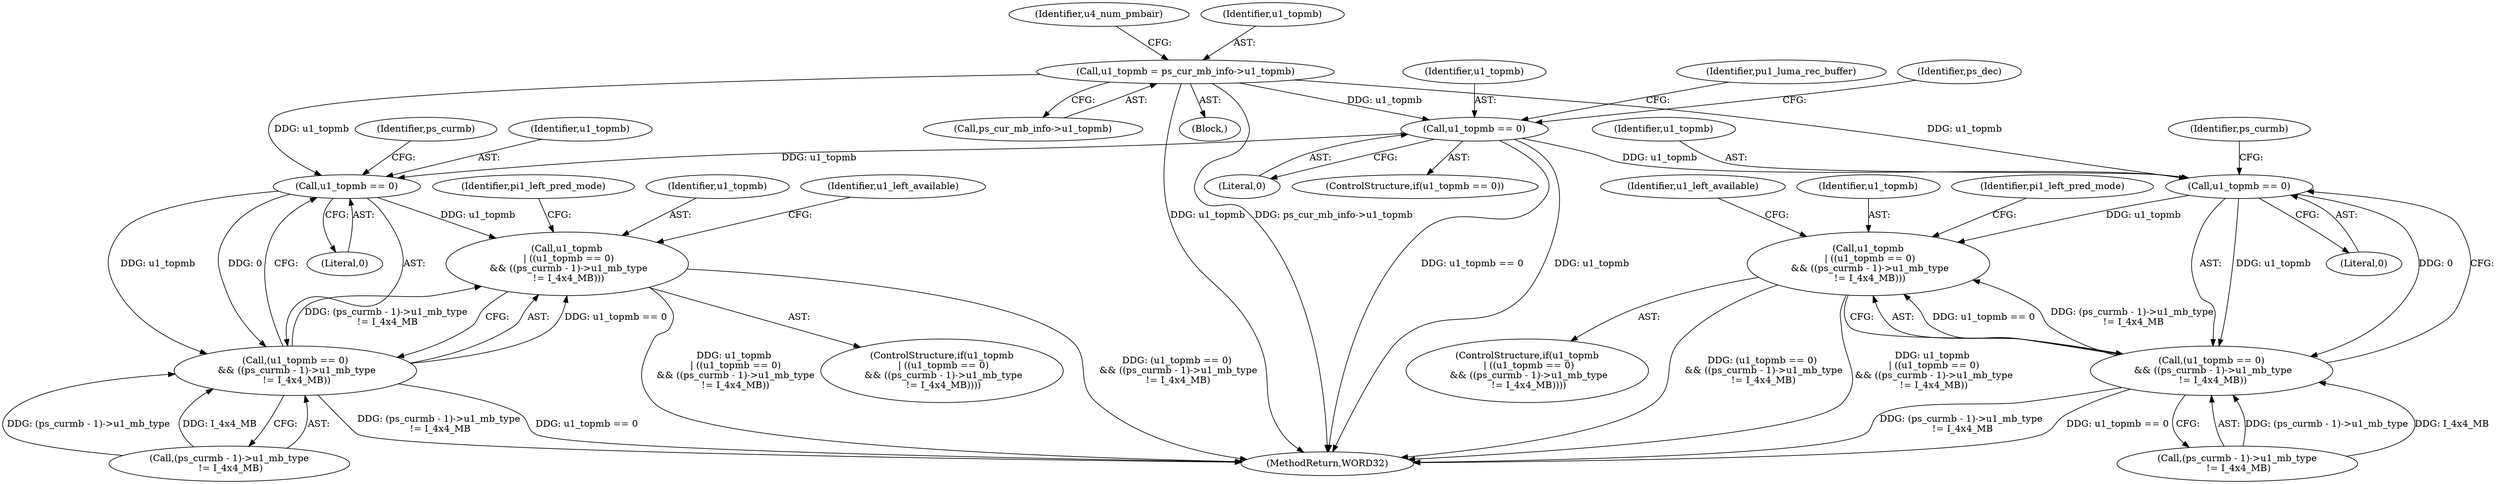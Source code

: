 digraph "0_Android_a583270e1c96d307469c83dc42bd3c5f1b9ef63f@pointer" {
"1000356" [label="(Call,u1_topmb = ps_cur_mb_info->u1_topmb)"];
"1000586" [label="(Call,u1_topmb == 0)"];
"1001175" [label="(Call,u1_topmb == 0)"];
"1001172" [label="(Call,u1_topmb\n | ((u1_topmb == 0)\n && ((ps_curmb - 1)->u1_mb_type\n != I_4x4_MB)))"];
"1001174" [label="(Call,(u1_topmb == 0)\n && ((ps_curmb - 1)->u1_mb_type\n != I_4x4_MB))"];
"1001998" [label="(Call,u1_topmb == 0)"];
"1001995" [label="(Call,u1_topmb\n | ((u1_topmb == 0)\n && ((ps_curmb - 1)->u1_mb_type\n != I_4x4_MB)))"];
"1001997" [label="(Call,(u1_topmb == 0)\n && ((ps_curmb - 1)->u1_mb_type\n != I_4x4_MB))"];
"1001997" [label="(Call,(u1_topmb == 0)\n && ((ps_curmb - 1)->u1_mb_type\n != I_4x4_MB))"];
"1003254" [label="(MethodReturn,WORD32)"];
"1000587" [label="(Identifier,u1_topmb)"];
"1001171" [label="(ControlStructure,if(u1_topmb\n | ((u1_topmb == 0)\n && ((ps_curmb - 1)->u1_mb_type\n != I_4x4_MB))))"];
"1002004" [label="(Identifier,ps_curmb)"];
"1000362" [label="(Identifier,u4_num_pmbair)"];
"1001999" [label="(Identifier,u1_topmb)"];
"1002010" [label="(Identifier,u1_left_available)"];
"1001174" [label="(Call,(u1_topmb == 0)\n && ((ps_curmb - 1)->u1_mb_type\n != I_4x4_MB))"];
"1000588" [label="(Literal,0)"];
"1001173" [label="(Identifier,u1_topmb)"];
"1001996" [label="(Identifier,u1_topmb)"];
"1001187" [label="(Identifier,u1_left_available)"];
"1000357" [label="(Identifier,u1_topmb)"];
"1001175" [label="(Call,u1_topmb == 0)"];
"1001177" [label="(Literal,0)"];
"1001181" [label="(Identifier,ps_curmb)"];
"1001994" [label="(ControlStructure,if(u1_topmb\n | ((u1_topmb == 0)\n && ((ps_curmb - 1)->u1_mb_type\n != I_4x4_MB))))"];
"1000358" [label="(Call,ps_cur_mb_info->u1_topmb)"];
"1000243" [label="(Block,)"];
"1000591" [label="(Identifier,pu1_luma_rec_buffer)"];
"1001351" [label="(Identifier,pi1_left_pred_mode)"];
"1000356" [label="(Call,u1_topmb = ps_cur_mb_info->u1_topmb)"];
"1001172" [label="(Call,u1_topmb\n | ((u1_topmb == 0)\n && ((ps_curmb - 1)->u1_mb_type\n != I_4x4_MB)))"];
"1000586" [label="(Call,u1_topmb == 0)"];
"1002000" [label="(Literal,0)"];
"1000585" [label="(ControlStructure,if(u1_topmb == 0))"];
"1000623" [label="(Identifier,ps_dec)"];
"1001176" [label="(Identifier,u1_topmb)"];
"1002180" [label="(Identifier,pi1_left_pred_mode)"];
"1001998" [label="(Call,u1_topmb == 0)"];
"1001178" [label="(Call,(ps_curmb - 1)->u1_mb_type\n != I_4x4_MB)"];
"1001995" [label="(Call,u1_topmb\n | ((u1_topmb == 0)\n && ((ps_curmb - 1)->u1_mb_type\n != I_4x4_MB)))"];
"1002001" [label="(Call,(ps_curmb - 1)->u1_mb_type\n != I_4x4_MB)"];
"1000356" -> "1000243"  [label="AST: "];
"1000356" -> "1000358"  [label="CFG: "];
"1000357" -> "1000356"  [label="AST: "];
"1000358" -> "1000356"  [label="AST: "];
"1000362" -> "1000356"  [label="CFG: "];
"1000356" -> "1003254"  [label="DDG: u1_topmb"];
"1000356" -> "1003254"  [label="DDG: ps_cur_mb_info->u1_topmb"];
"1000356" -> "1000586"  [label="DDG: u1_topmb"];
"1000356" -> "1001175"  [label="DDG: u1_topmb"];
"1000356" -> "1001998"  [label="DDG: u1_topmb"];
"1000586" -> "1000585"  [label="AST: "];
"1000586" -> "1000588"  [label="CFG: "];
"1000587" -> "1000586"  [label="AST: "];
"1000588" -> "1000586"  [label="AST: "];
"1000591" -> "1000586"  [label="CFG: "];
"1000623" -> "1000586"  [label="CFG: "];
"1000586" -> "1003254"  [label="DDG: u1_topmb == 0"];
"1000586" -> "1003254"  [label="DDG: u1_topmb"];
"1000586" -> "1001175"  [label="DDG: u1_topmb"];
"1000586" -> "1001998"  [label="DDG: u1_topmb"];
"1001175" -> "1001174"  [label="AST: "];
"1001175" -> "1001177"  [label="CFG: "];
"1001176" -> "1001175"  [label="AST: "];
"1001177" -> "1001175"  [label="AST: "];
"1001181" -> "1001175"  [label="CFG: "];
"1001174" -> "1001175"  [label="CFG: "];
"1001175" -> "1001172"  [label="DDG: u1_topmb"];
"1001175" -> "1001174"  [label="DDG: u1_topmb"];
"1001175" -> "1001174"  [label="DDG: 0"];
"1001172" -> "1001171"  [label="AST: "];
"1001172" -> "1001174"  [label="CFG: "];
"1001173" -> "1001172"  [label="AST: "];
"1001174" -> "1001172"  [label="AST: "];
"1001187" -> "1001172"  [label="CFG: "];
"1001351" -> "1001172"  [label="CFG: "];
"1001172" -> "1003254"  [label="DDG: u1_topmb\n | ((u1_topmb == 0)\n && ((ps_curmb - 1)->u1_mb_type\n != I_4x4_MB))"];
"1001172" -> "1003254"  [label="DDG: (u1_topmb == 0)\n && ((ps_curmb - 1)->u1_mb_type\n != I_4x4_MB)"];
"1001174" -> "1001172"  [label="DDG: u1_topmb == 0"];
"1001174" -> "1001172"  [label="DDG: (ps_curmb - 1)->u1_mb_type\n != I_4x4_MB"];
"1001174" -> "1001178"  [label="CFG: "];
"1001178" -> "1001174"  [label="AST: "];
"1001174" -> "1003254"  [label="DDG: (ps_curmb - 1)->u1_mb_type\n != I_4x4_MB"];
"1001174" -> "1003254"  [label="DDG: u1_topmb == 0"];
"1001178" -> "1001174"  [label="DDG: (ps_curmb - 1)->u1_mb_type"];
"1001178" -> "1001174"  [label="DDG: I_4x4_MB"];
"1001998" -> "1001997"  [label="AST: "];
"1001998" -> "1002000"  [label="CFG: "];
"1001999" -> "1001998"  [label="AST: "];
"1002000" -> "1001998"  [label="AST: "];
"1002004" -> "1001998"  [label="CFG: "];
"1001997" -> "1001998"  [label="CFG: "];
"1001998" -> "1001995"  [label="DDG: u1_topmb"];
"1001998" -> "1001997"  [label="DDG: u1_topmb"];
"1001998" -> "1001997"  [label="DDG: 0"];
"1001995" -> "1001994"  [label="AST: "];
"1001995" -> "1001997"  [label="CFG: "];
"1001996" -> "1001995"  [label="AST: "];
"1001997" -> "1001995"  [label="AST: "];
"1002010" -> "1001995"  [label="CFG: "];
"1002180" -> "1001995"  [label="CFG: "];
"1001995" -> "1003254"  [label="DDG: (u1_topmb == 0)\n && ((ps_curmb - 1)->u1_mb_type\n != I_4x4_MB)"];
"1001995" -> "1003254"  [label="DDG: u1_topmb\n | ((u1_topmb == 0)\n && ((ps_curmb - 1)->u1_mb_type\n != I_4x4_MB))"];
"1001997" -> "1001995"  [label="DDG: u1_topmb == 0"];
"1001997" -> "1001995"  [label="DDG: (ps_curmb - 1)->u1_mb_type\n != I_4x4_MB"];
"1001997" -> "1002001"  [label="CFG: "];
"1002001" -> "1001997"  [label="AST: "];
"1001997" -> "1003254"  [label="DDG: (ps_curmb - 1)->u1_mb_type\n != I_4x4_MB"];
"1001997" -> "1003254"  [label="DDG: u1_topmb == 0"];
"1002001" -> "1001997"  [label="DDG: (ps_curmb - 1)->u1_mb_type"];
"1002001" -> "1001997"  [label="DDG: I_4x4_MB"];
}
